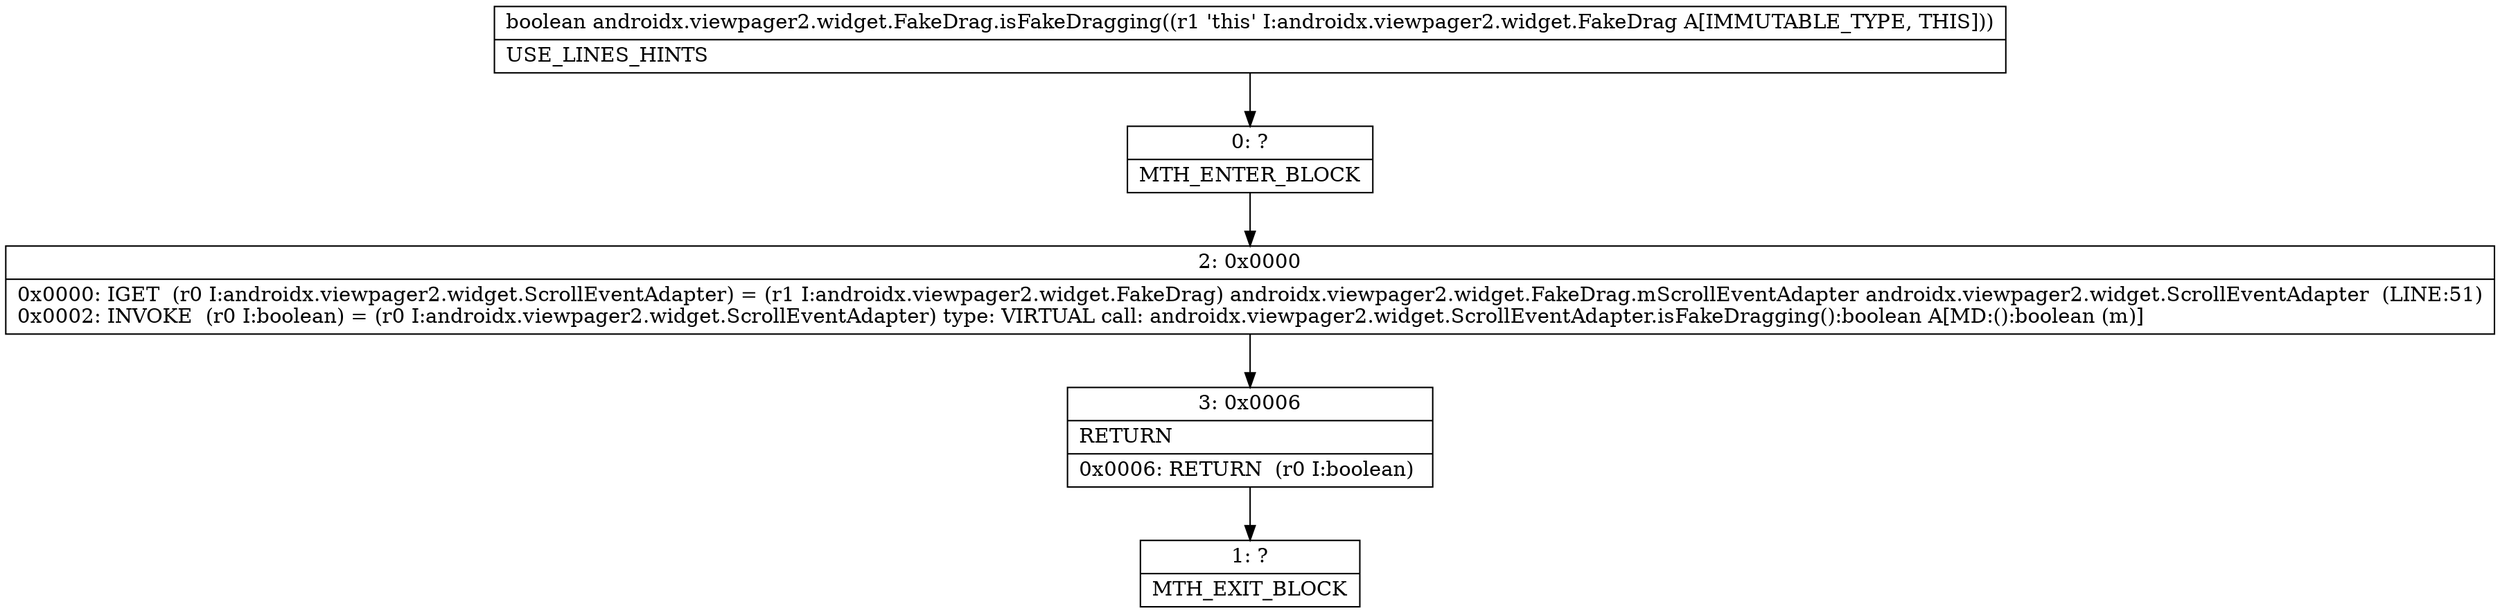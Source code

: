 digraph "CFG forandroidx.viewpager2.widget.FakeDrag.isFakeDragging()Z" {
Node_0 [shape=record,label="{0\:\ ?|MTH_ENTER_BLOCK\l}"];
Node_2 [shape=record,label="{2\:\ 0x0000|0x0000: IGET  (r0 I:androidx.viewpager2.widget.ScrollEventAdapter) = (r1 I:androidx.viewpager2.widget.FakeDrag) androidx.viewpager2.widget.FakeDrag.mScrollEventAdapter androidx.viewpager2.widget.ScrollEventAdapter  (LINE:51)\l0x0002: INVOKE  (r0 I:boolean) = (r0 I:androidx.viewpager2.widget.ScrollEventAdapter) type: VIRTUAL call: androidx.viewpager2.widget.ScrollEventAdapter.isFakeDragging():boolean A[MD:():boolean (m)]\l}"];
Node_3 [shape=record,label="{3\:\ 0x0006|RETURN\l|0x0006: RETURN  (r0 I:boolean) \l}"];
Node_1 [shape=record,label="{1\:\ ?|MTH_EXIT_BLOCK\l}"];
MethodNode[shape=record,label="{boolean androidx.viewpager2.widget.FakeDrag.isFakeDragging((r1 'this' I:androidx.viewpager2.widget.FakeDrag A[IMMUTABLE_TYPE, THIS]))  | USE_LINES_HINTS\l}"];
MethodNode -> Node_0;Node_0 -> Node_2;
Node_2 -> Node_3;
Node_3 -> Node_1;
}

